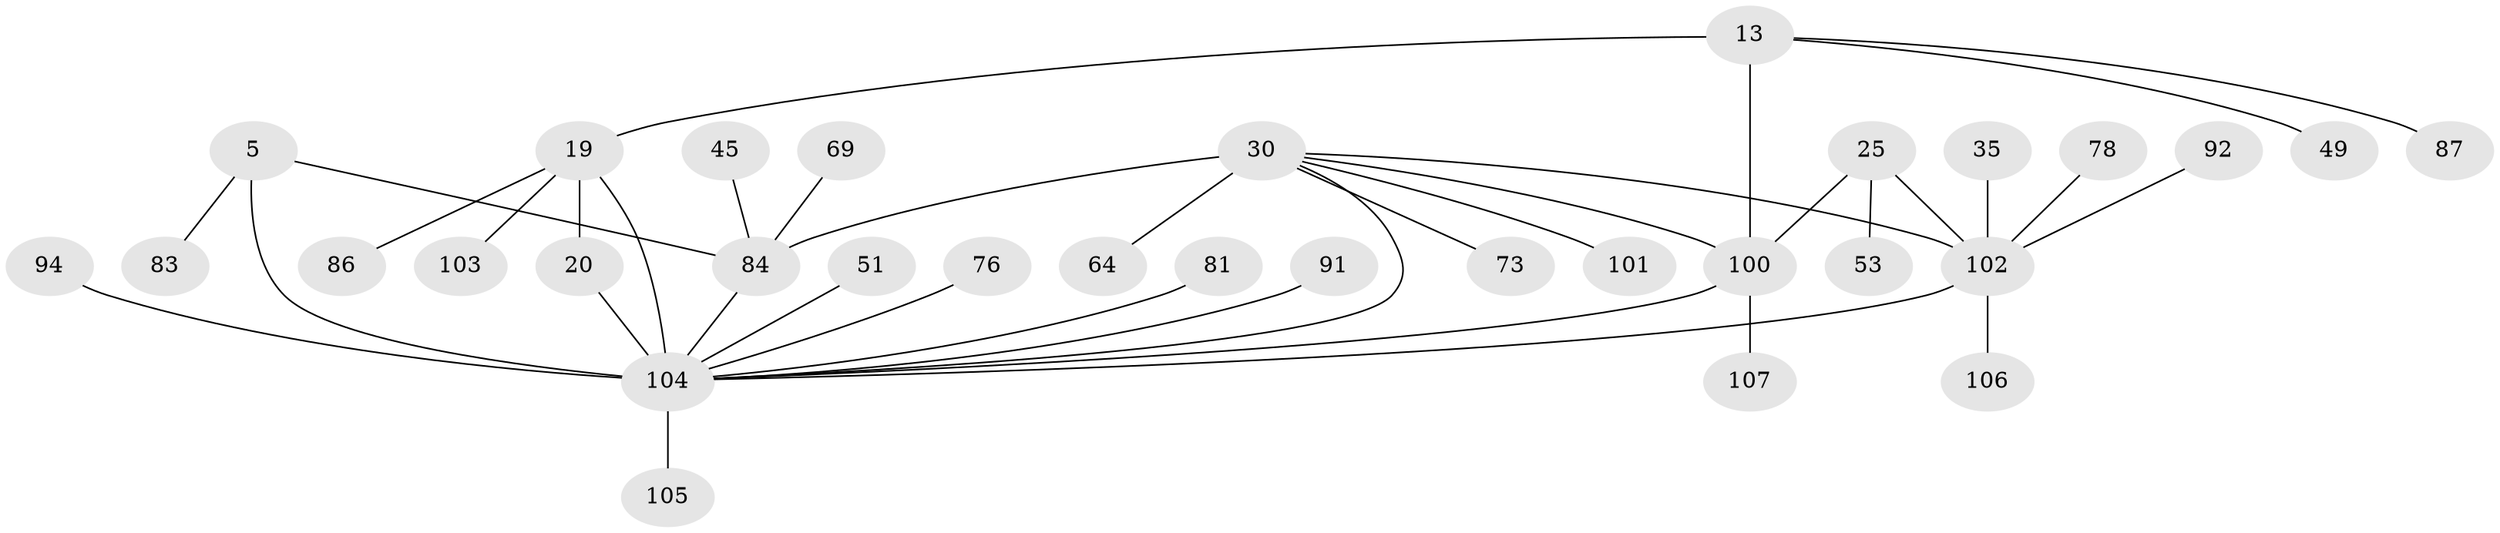 // original degree distribution, {11: 0.018691588785046728, 9: 0.009345794392523364, 5: 0.037383177570093455, 4: 0.056074766355140186, 8: 0.028037383177570093, 7: 0.028037383177570093, 13: 0.018691588785046728, 6: 0.04672897196261682, 10: 0.009345794392523364, 3: 0.06542056074766354, 2: 0.1308411214953271, 1: 0.5514018691588785}
// Generated by graph-tools (version 1.1) at 2025/58/03/04/25 21:58:33]
// undirected, 32 vertices, 38 edges
graph export_dot {
graph [start="1"]
  node [color=gray90,style=filled];
  5 [super="+4"];
  13 [super="+12"];
  19 [super="+18"];
  20 [super="+17"];
  25 [super="+24"];
  30 [super="+9+27"];
  35;
  45;
  49;
  51;
  53;
  64;
  69 [super="+60"];
  73;
  76 [super="+42"];
  78;
  81;
  83;
  84 [super="+32+38"];
  86;
  87;
  91 [super="+88"];
  92;
  94;
  100 [super="+96+99"];
  101;
  102 [super="+95+21+31+52+85+23"];
  103 [super="+98"];
  104 [super="+57+59+61+2+39+29+34+44+93+48"];
  105 [super="+89"];
  106 [super="+97"];
  107;
  5 -- 104 [weight=6];
  5 -- 83;
  5 -- 84;
  13 -- 87;
  13 -- 49;
  13 -- 19;
  13 -- 100 [weight=6];
  19 -- 20 [weight=4];
  19 -- 86;
  19 -- 104 [weight=3];
  19 -- 103;
  20 -- 104 [weight=2];
  25 -- 53;
  25 -- 102 [weight=6];
  25 -- 100;
  30 -- 104 [weight=2];
  30 -- 64;
  30 -- 101;
  30 -- 73;
  30 -- 102 [weight=2];
  30 -- 84 [weight=6];
  30 -- 100;
  35 -- 102;
  45 -- 84;
  51 -- 104;
  69 -- 84;
  76 -- 104;
  78 -- 102;
  81 -- 104;
  84 -- 104;
  91 -- 104;
  92 -- 102;
  94 -- 104;
  100 -- 104;
  100 -- 107;
  102 -- 106;
  102 -- 104 [weight=3];
  104 -- 105;
}
